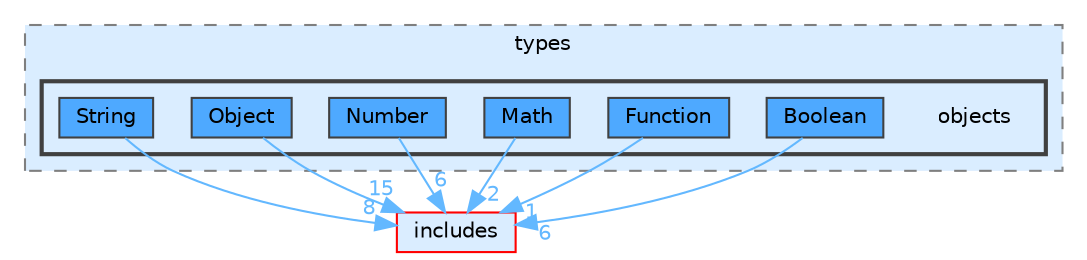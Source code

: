 digraph "lib/types/objects"
{
 // LATEX_PDF_SIZE
  bgcolor="transparent";
  edge [fontname=Helvetica,fontsize=10,labelfontname=Helvetica,labelfontsize=10];
  node [fontname=Helvetica,fontsize=10,shape=box,height=0.2,width=0.4];
  compound=true
  subgraph clusterdir_560694f03ee5bf1136d79e4f1ca1ca37 {
    graph [ bgcolor="#daedff", pencolor="grey50", label="types", fontname=Helvetica,fontsize=10 style="filled,dashed", URL="dir_560694f03ee5bf1136d79e4f1ca1ca37.html",tooltip=""]
  subgraph clusterdir_5cf2d1decf7560474321a2736fa1e755 {
    graph [ bgcolor="#daedff", pencolor="grey25", label="", fontname=Helvetica,fontsize=10 style="filled,bold", URL="dir_5cf2d1decf7560474321a2736fa1e755.html",tooltip=""]
    dir_5cf2d1decf7560474321a2736fa1e755 [shape=plaintext, label="objects"];
  dir_eced1a732f40892e12481ed700ce298c [label="Boolean", fillcolor="#4ea9ff", color="grey25", style="filled", URL="dir_eced1a732f40892e12481ed700ce298c.html",tooltip=""];
  dir_8e394419521e172f5df06492d0bbe20e [label="Function", fillcolor="#4ea9ff", color="grey25", style="filled", URL="dir_8e394419521e172f5df06492d0bbe20e.html",tooltip=""];
  dir_4b9d567d8506c00fa8231f42cd574560 [label="Math", fillcolor="#4ea9ff", color="grey25", style="filled", URL="dir_4b9d567d8506c00fa8231f42cd574560.html",tooltip=""];
  dir_f079aee3a6fd104e067379379838b280 [label="Number", fillcolor="#4ea9ff", color="grey25", style="filled", URL="dir_f079aee3a6fd104e067379379838b280.html",tooltip=""];
  dir_1fe854bcec9b56b8f4dc10d84ac4f9dd [label="Object", fillcolor="#4ea9ff", color="grey25", style="filled", URL="dir_1fe854bcec9b56b8f4dc10d84ac4f9dd.html",tooltip=""];
  dir_17a8ac0f0bc05fc8ceca40a3b30d1874 [label="String", fillcolor="#4ea9ff", color="grey25", style="filled", URL="dir_17a8ac0f0bc05fc8ceca40a3b30d1874.html",tooltip=""];
  }
  }
  dir_09e761304027c904456130627fd4dcf5 [label="includes", fillcolor="#daedff", color="red", style="filled", URL="dir_09e761304027c904456130627fd4dcf5.html",tooltip=""];
  dir_eced1a732f40892e12481ed700ce298c->dir_09e761304027c904456130627fd4dcf5 [headlabel="6", labeldistance=1.5 headhref="dir_000002_000009.html" href="dir_000002_000009.html" color="steelblue1" fontcolor="steelblue1"];
  dir_8e394419521e172f5df06492d0bbe20e->dir_09e761304027c904456130627fd4dcf5 [headlabel="1", labeldistance=1.5 headhref="dir_000006_000009.html" href="dir_000006_000009.html" color="steelblue1" fontcolor="steelblue1"];
  dir_4b9d567d8506c00fa8231f42cd574560->dir_09e761304027c904456130627fd4dcf5 [headlabel="2", labeldistance=1.5 headhref="dir_000014_000009.html" href="dir_000014_000009.html" color="steelblue1" fontcolor="steelblue1"];
  dir_f079aee3a6fd104e067379379838b280->dir_09e761304027c904456130627fd4dcf5 [headlabel="6", labeldistance=1.5 headhref="dir_000015_000009.html" href="dir_000015_000009.html" color="steelblue1" fontcolor="steelblue1"];
  dir_1fe854bcec9b56b8f4dc10d84ac4f9dd->dir_09e761304027c904456130627fd4dcf5 [headlabel="15", labeldistance=1.5 headhref="dir_000017_000009.html" href="dir_000017_000009.html" color="steelblue1" fontcolor="steelblue1"];
  dir_17a8ac0f0bc05fc8ceca40a3b30d1874->dir_09e761304027c904456130627fd4dcf5 [headlabel="8", labeldistance=1.5 headhref="dir_000024_000009.html" href="dir_000024_000009.html" color="steelblue1" fontcolor="steelblue1"];
}
